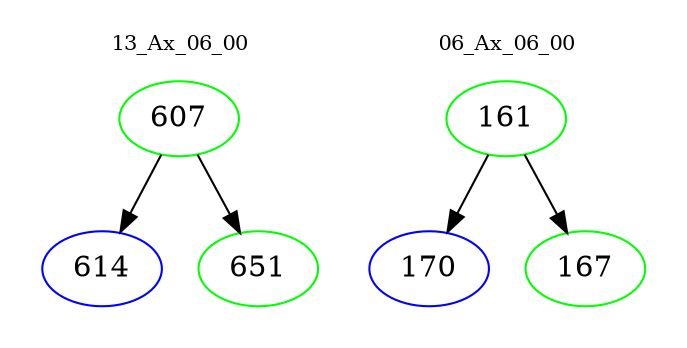 digraph{
subgraph cluster_0 {
color = white
label = "13_Ax_06_00";
fontsize=10;
T0_607 [label="607", color="green"]
T0_607 -> T0_614 [color="black"]
T0_614 [label="614", color="blue"]
T0_607 -> T0_651 [color="black"]
T0_651 [label="651", color="green"]
}
subgraph cluster_1 {
color = white
label = "06_Ax_06_00";
fontsize=10;
T1_161 [label="161", color="green"]
T1_161 -> T1_170 [color="black"]
T1_170 [label="170", color="blue"]
T1_161 -> T1_167 [color="black"]
T1_167 [label="167", color="green"]
}
}
